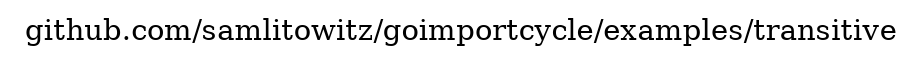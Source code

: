 
digraph {
	labelloc="t";
	label="github.com/samlitowitz/goimportcycle/examples/transitive";
	rankdir="TB";
	node [shape="rect"];

}
